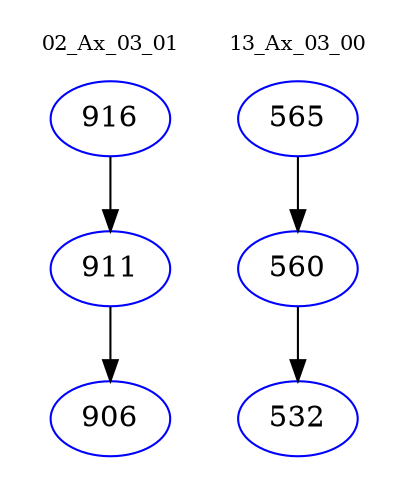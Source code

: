 digraph{
subgraph cluster_0 {
color = white
label = "02_Ax_03_01";
fontsize=10;
T0_916 [label="916", color="blue"]
T0_916 -> T0_911 [color="black"]
T0_911 [label="911", color="blue"]
T0_911 -> T0_906 [color="black"]
T0_906 [label="906", color="blue"]
}
subgraph cluster_1 {
color = white
label = "13_Ax_03_00";
fontsize=10;
T1_565 [label="565", color="blue"]
T1_565 -> T1_560 [color="black"]
T1_560 [label="560", color="blue"]
T1_560 -> T1_532 [color="black"]
T1_532 [label="532", color="blue"]
}
}
